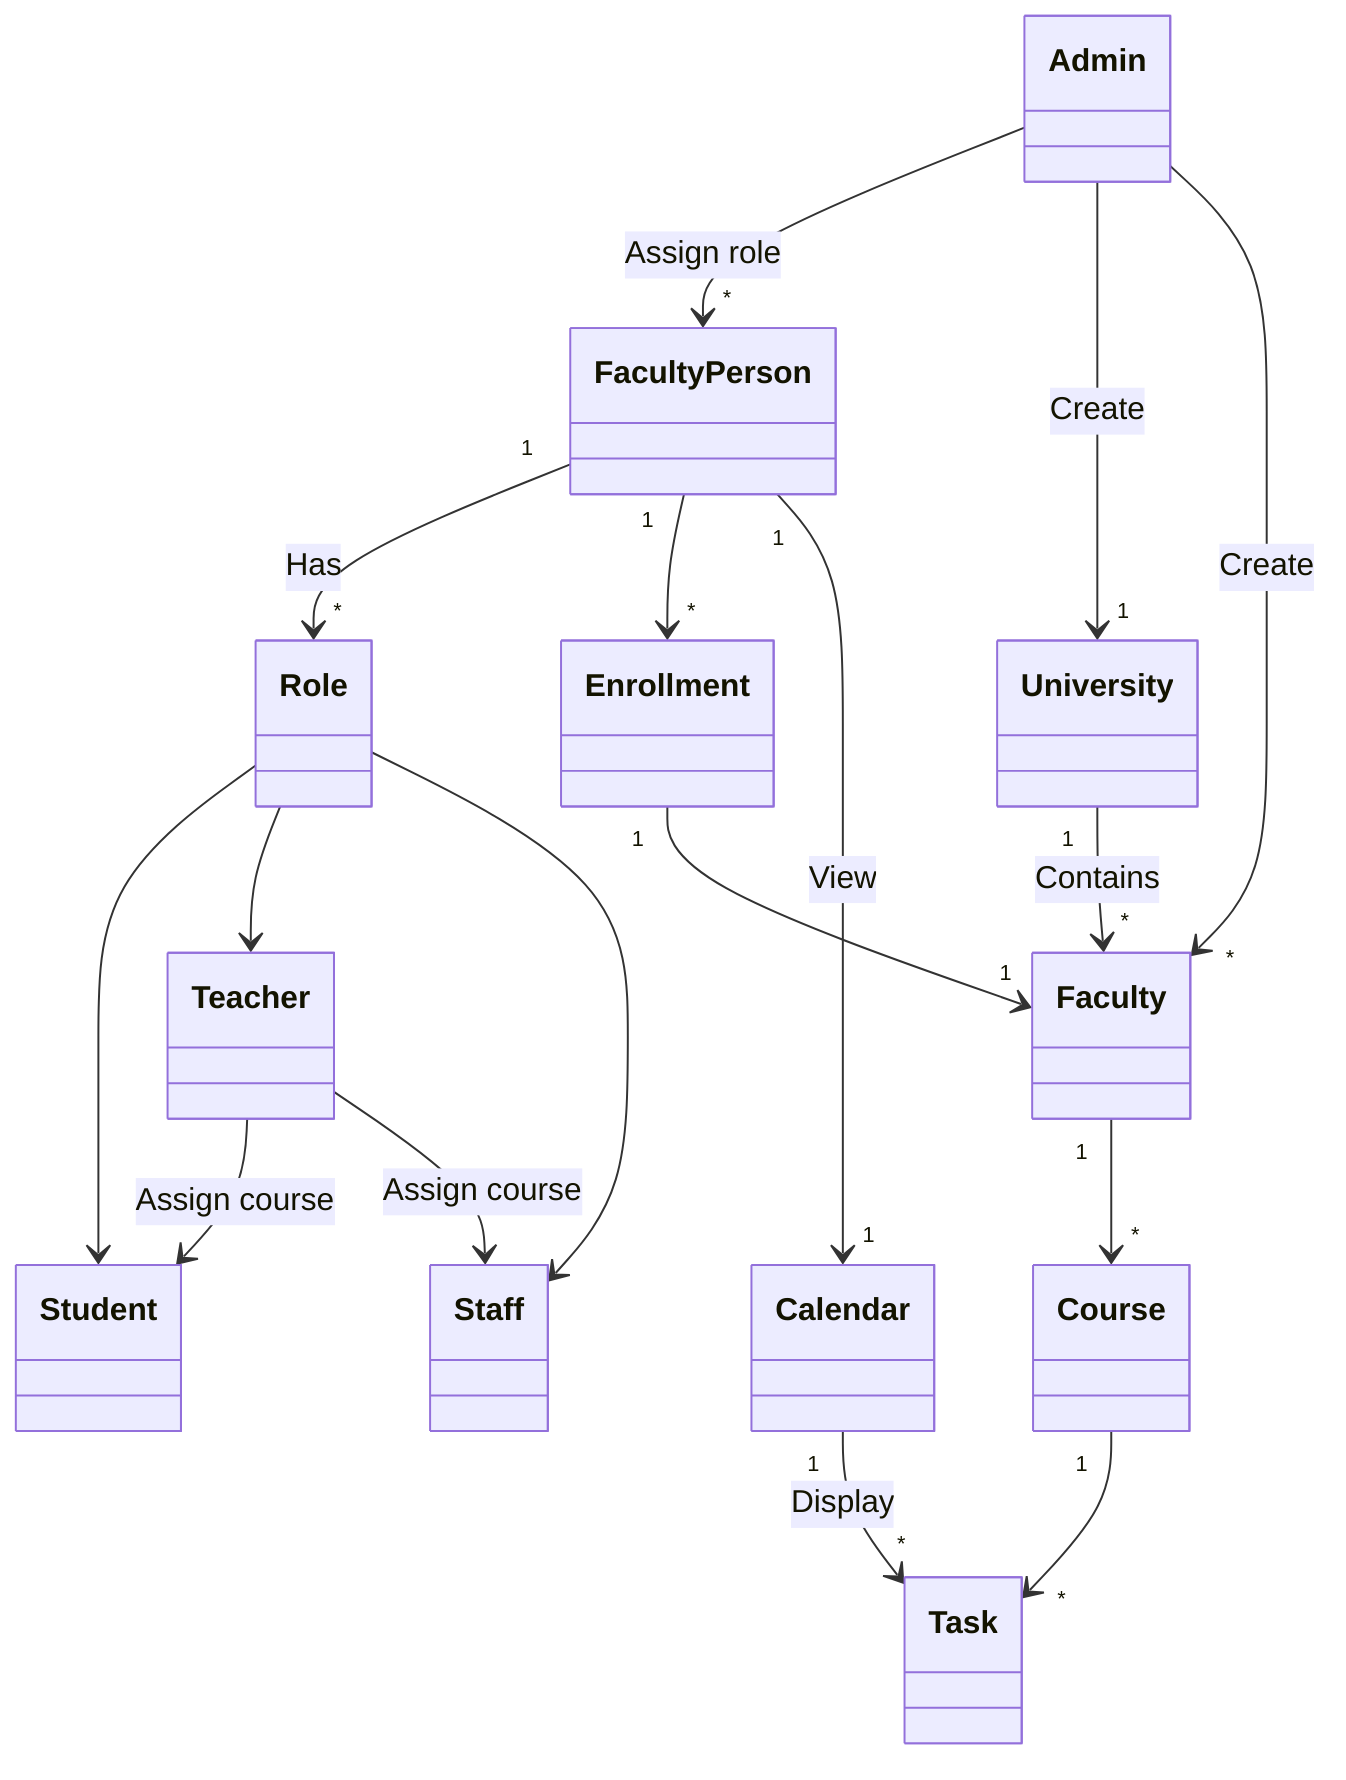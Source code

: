 classDiagram
  direction TB
  FacultyPerson "1" --> "*" Role : Has

  Role --> Student
  Role --> Teacher
  Role --> Staff

  University "1" --> "*" Faculty : Contains
  Faculty "1" --> "*" Course
  Course "1" --> "*" Task
  FacultyPerson "1" --> "*" Enrollment
  Enrollment "1" --> "1" Faculty

  Teacher --> Student : Assign course
  Teacher --> Staff : Assign course

  Admin --> "*" FacultyPerson : Assign role
  Admin --> "1" University : Create
  Admin --> "*" Faculty  : Create

  FacultyPerson "1" --> "1" Calendar : View
  Calendar "1" --> "*" Task : Display

  class Admin { }
  class FacultyPerson { }
  class Teacher { }
  class Staff { }
  class Student { }
  class Enrollment { }
  class University { }
  class Faculty { }
  class Course { }
  class Task { }
  class Calendar { }